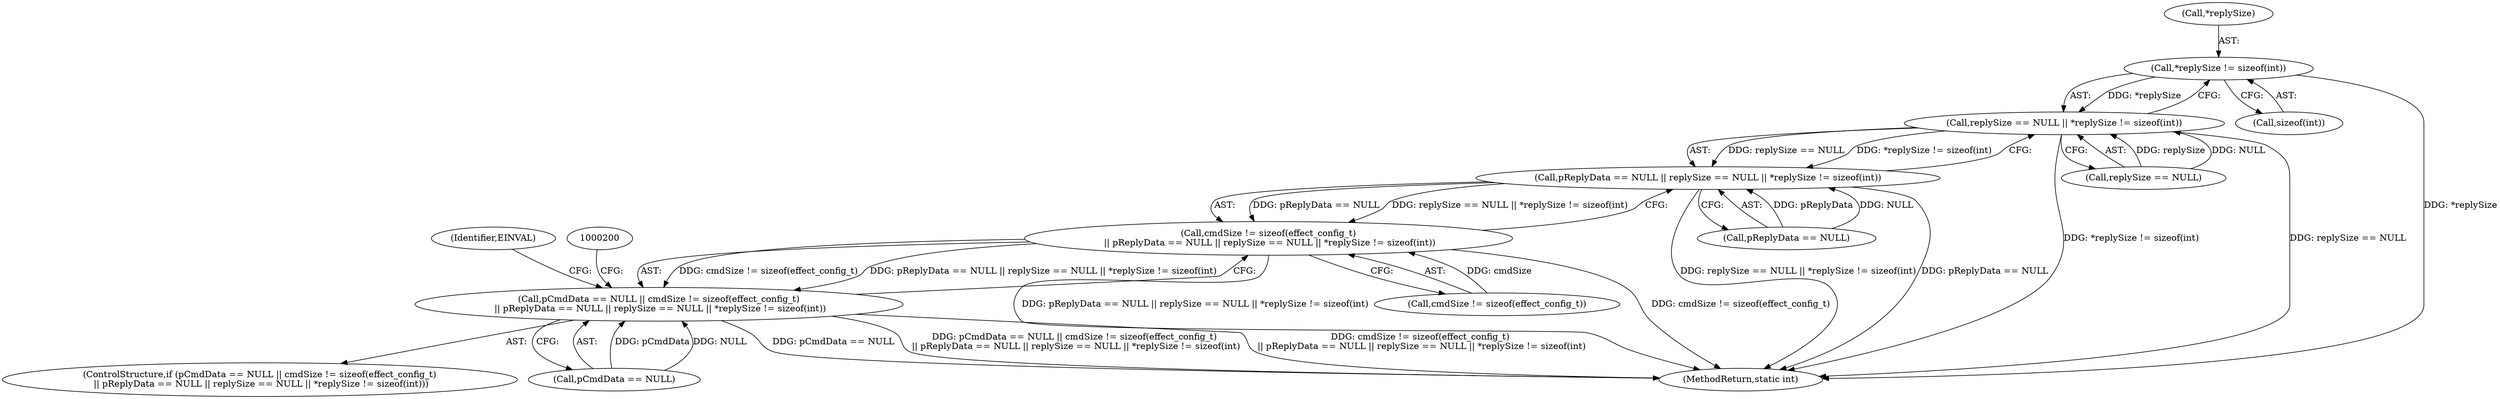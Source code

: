 digraph "0_Android_f490fc335772a9b14e78997486f4a572b0594c04@pointer" {
"1000188" [label="(Call,*replySize != sizeof(int))"];
"1000184" [label="(Call,replySize == NULL || *replySize != sizeof(int))"];
"1000180" [label="(Call,pReplyData == NULL || replySize == NULL || *replySize != sizeof(int))"];
"1000175" [label="(Call,cmdSize != sizeof(effect_config_t)\n || pReplyData == NULL || replySize == NULL || *replySize != sizeof(int))"];
"1000171" [label="(Call,pCmdData == NULL || cmdSize != sizeof(effect_config_t)\n || pReplyData == NULL || replySize == NULL || *replySize != sizeof(int))"];
"1000189" [label="(Call,*replySize)"];
"1000191" [label="(Call,sizeof(int))"];
"1000185" [label="(Call,replySize == NULL)"];
"1000172" [label="(Call,pCmdData == NULL)"];
"1000176" [label="(Call,cmdSize != sizeof(effect_config_t))"];
"1000175" [label="(Call,cmdSize != sizeof(effect_config_t)\n || pReplyData == NULL || replySize == NULL || *replySize != sizeof(int))"];
"1000170" [label="(ControlStructure,if (pCmdData == NULL || cmdSize != sizeof(effect_config_t)\n || pReplyData == NULL || replySize == NULL || *replySize != sizeof(int)))"];
"1000181" [label="(Call,pReplyData == NULL)"];
"1000171" [label="(Call,pCmdData == NULL || cmdSize != sizeof(effect_config_t)\n || pReplyData == NULL || replySize == NULL || *replySize != sizeof(int))"];
"1000585" [label="(MethodReturn,static int)"];
"1000180" [label="(Call,pReplyData == NULL || replySize == NULL || *replySize != sizeof(int))"];
"1000188" [label="(Call,*replySize != sizeof(int))"];
"1000184" [label="(Call,replySize == NULL || *replySize != sizeof(int))"];
"1000196" [label="(Identifier,EINVAL)"];
"1000188" -> "1000184"  [label="AST: "];
"1000188" -> "1000191"  [label="CFG: "];
"1000189" -> "1000188"  [label="AST: "];
"1000191" -> "1000188"  [label="AST: "];
"1000184" -> "1000188"  [label="CFG: "];
"1000188" -> "1000585"  [label="DDG: *replySize"];
"1000188" -> "1000184"  [label="DDG: *replySize"];
"1000184" -> "1000180"  [label="AST: "];
"1000184" -> "1000185"  [label="CFG: "];
"1000185" -> "1000184"  [label="AST: "];
"1000180" -> "1000184"  [label="CFG: "];
"1000184" -> "1000585"  [label="DDG: *replySize != sizeof(int)"];
"1000184" -> "1000585"  [label="DDG: replySize == NULL"];
"1000184" -> "1000180"  [label="DDG: replySize == NULL"];
"1000184" -> "1000180"  [label="DDG: *replySize != sizeof(int)"];
"1000185" -> "1000184"  [label="DDG: replySize"];
"1000185" -> "1000184"  [label="DDG: NULL"];
"1000180" -> "1000175"  [label="AST: "];
"1000180" -> "1000181"  [label="CFG: "];
"1000181" -> "1000180"  [label="AST: "];
"1000175" -> "1000180"  [label="CFG: "];
"1000180" -> "1000585"  [label="DDG: replySize == NULL || *replySize != sizeof(int)"];
"1000180" -> "1000585"  [label="DDG: pReplyData == NULL"];
"1000180" -> "1000175"  [label="DDG: pReplyData == NULL"];
"1000180" -> "1000175"  [label="DDG: replySize == NULL || *replySize != sizeof(int)"];
"1000181" -> "1000180"  [label="DDG: pReplyData"];
"1000181" -> "1000180"  [label="DDG: NULL"];
"1000175" -> "1000171"  [label="AST: "];
"1000175" -> "1000176"  [label="CFG: "];
"1000176" -> "1000175"  [label="AST: "];
"1000171" -> "1000175"  [label="CFG: "];
"1000175" -> "1000585"  [label="DDG: pReplyData == NULL || replySize == NULL || *replySize != sizeof(int)"];
"1000175" -> "1000585"  [label="DDG: cmdSize != sizeof(effect_config_t)"];
"1000175" -> "1000171"  [label="DDG: cmdSize != sizeof(effect_config_t)"];
"1000175" -> "1000171"  [label="DDG: pReplyData == NULL || replySize == NULL || *replySize != sizeof(int)"];
"1000176" -> "1000175"  [label="DDG: cmdSize"];
"1000171" -> "1000170"  [label="AST: "];
"1000171" -> "1000172"  [label="CFG: "];
"1000172" -> "1000171"  [label="AST: "];
"1000196" -> "1000171"  [label="CFG: "];
"1000200" -> "1000171"  [label="CFG: "];
"1000171" -> "1000585"  [label="DDG: pCmdData == NULL"];
"1000171" -> "1000585"  [label="DDG: pCmdData == NULL || cmdSize != sizeof(effect_config_t)\n || pReplyData == NULL || replySize == NULL || *replySize != sizeof(int)"];
"1000171" -> "1000585"  [label="DDG: cmdSize != sizeof(effect_config_t)\n || pReplyData == NULL || replySize == NULL || *replySize != sizeof(int)"];
"1000172" -> "1000171"  [label="DDG: pCmdData"];
"1000172" -> "1000171"  [label="DDG: NULL"];
}

